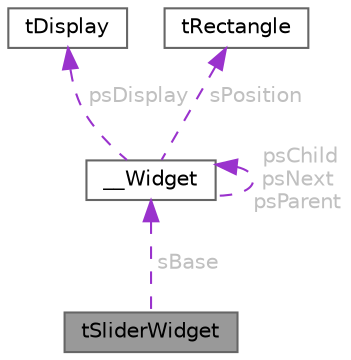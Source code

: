 digraph "tSliderWidget"
{
 // LATEX_PDF_SIZE
  bgcolor="transparent";
  edge [fontname=Helvetica,fontsize=10,labelfontname=Helvetica,labelfontsize=10];
  node [fontname=Helvetica,fontsize=10,shape=box,height=0.2,width=0.4];
  Node1 [id="Node000001",label="tSliderWidget",height=0.2,width=0.4,color="gray40", fillcolor="grey60", style="filled", fontcolor="black",tooltip="The structure that describes a slider widget."];
  Node2 -> Node1 [id="edge1_Node000001_Node000002",dir="back",color="darkorchid3",style="dashed",tooltip=" ",label=" sBase",fontcolor="grey" ];
  Node2 [id="Node000002",label="__Widget",height=0.2,width=0.4,color="gray40", fillcolor="white", style="filled",URL="$struct____Widget.html",tooltip=" "];
  Node2 -> Node2 [id="edge2_Node000002_Node000002",dir="back",color="darkorchid3",style="dashed",tooltip=" ",label=" psChild\npsNext\npsParent",fontcolor="grey" ];
  Node3 -> Node2 [id="edge3_Node000002_Node000003",dir="back",color="darkorchid3",style="dashed",tooltip=" ",label=" psDisplay",fontcolor="grey" ];
  Node3 [id="Node000003",label="tDisplay",height=0.2,width=0.4,color="gray40", fillcolor="white", style="filled",URL="$structtDisplay.html",tooltip="This structure defines the characteristics of a display driver."];
  Node4 -> Node2 [id="edge4_Node000002_Node000004",dir="back",color="darkorchid3",style="dashed",tooltip=" ",label=" sPosition",fontcolor="grey" ];
  Node4 [id="Node000004",label="tRectangle",height=0.2,width=0.4,color="gray40", fillcolor="white", style="filled",URL="$structtRectangle.html",tooltip=" "];
}

